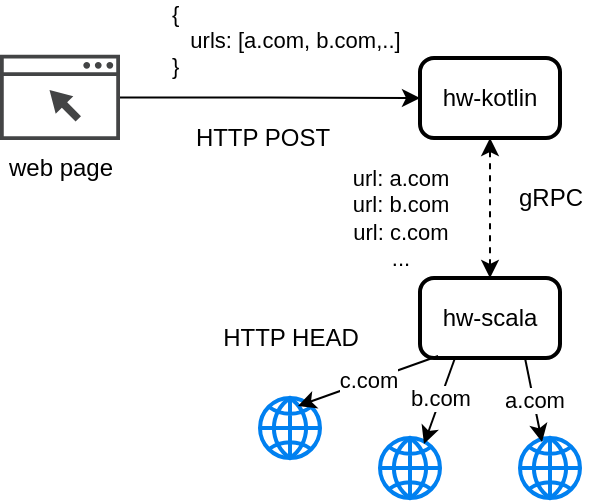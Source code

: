 <mxfile version="13.1.3" type="device"><diagram id="_g5uVRPz-xtZ7Wfm0aKv" name="Page-1"><mxGraphModel dx="946" dy="561" grid="1" gridSize="10" guides="1" tooltips="1" connect="1" arrows="1" fold="1" page="1" pageScale="1" pageWidth="827" pageHeight="1169" math="0" shadow="0"><root><mxCell id="0"/><mxCell id="1" parent="0"/><mxCell id="auPHhYlv_fk70qwOqEiR-1" value="hw-kotlin" style="rounded=1;whiteSpace=wrap;html=1;absoluteArcSize=1;arcSize=14;strokeWidth=2;" vertex="1" parent="1"><mxGeometry x="220" y="120" width="70" height="40" as="geometry"/></mxCell><mxCell id="auPHhYlv_fk70qwOqEiR-2" value="hw-scala" style="rounded=1;whiteSpace=wrap;html=1;absoluteArcSize=1;arcSize=14;strokeWidth=2;" vertex="1" parent="1"><mxGeometry x="220" y="230" width="70" height="40" as="geometry"/></mxCell><mxCell id="auPHhYlv_fk70qwOqEiR-5" value="" style="edgeStyle=orthogonalEdgeStyle;rounded=0;orthogonalLoop=1;jettySize=auto;html=1;entryX=0;entryY=0.5;entryDx=0;entryDy=0;" edge="1" parent="1" source="auPHhYlv_fk70qwOqEiR-6" target="auPHhYlv_fk70qwOqEiR-1"><mxGeometry relative="1" as="geometry"><mxPoint x="80" y="105" as="sourcePoint"/><mxPoint x="55" y="210" as="targetPoint"/></mxGeometry></mxCell><mxCell id="auPHhYlv_fk70qwOqEiR-7" value="{ &lt;br&gt;&amp;nbsp; &amp;nbsp;urls: [a.com, b.com,..]&lt;br&gt;}" style="edgeLabel;html=1;align=left;verticalAlign=middle;resizable=0;points=[];" vertex="1" connectable="0" parent="auPHhYlv_fk70qwOqEiR-5"><mxGeometry x="0.003" y="-2" relative="1" as="geometry"><mxPoint x="-50.7" y="-31" as="offset"/></mxGeometry></mxCell><mxCell id="auPHhYlv_fk70qwOqEiR-6" value="web page" style="pointerEvents=1;shadow=0;dashed=0;html=1;strokeColor=none;fillColor=#434445;aspect=fixed;labelPosition=center;verticalLabelPosition=bottom;verticalAlign=top;align=center;outlineConnect=0;shape=mxgraph.vvd.web_browser;" vertex="1" parent="1"><mxGeometry x="10" y="118.4" width="60" height="42.6" as="geometry"/></mxCell><mxCell id="auPHhYlv_fk70qwOqEiR-9" value="url: a.com&lt;br&gt;url: b.com&lt;br&gt;url: c.com&lt;br&gt;..." style="endArrow=classic;startArrow=classic;html=1;entryX=0.5;entryY=1;entryDx=0;entryDy=0;exitX=0.5;exitY=0;exitDx=0;exitDy=0;dashed=1;" edge="1" parent="1" source="auPHhYlv_fk70qwOqEiR-2" target="auPHhYlv_fk70qwOqEiR-1"><mxGeometry x="-0.143" y="45" width="50" height="50" relative="1" as="geometry"><mxPoint x="390" y="350" as="sourcePoint"/><mxPoint x="280" y="190" as="targetPoint"/><mxPoint as="offset"/></mxGeometry></mxCell><mxCell id="auPHhYlv_fk70qwOqEiR-14" value="" style="html=1;verticalLabelPosition=bottom;align=center;labelBackgroundColor=#ffffff;verticalAlign=top;strokeWidth=2;strokeColor=#0080F0;shadow=0;dashed=0;shape=mxgraph.ios7.icons.globe;" vertex="1" parent="1"><mxGeometry x="140" y="290" width="30" height="30" as="geometry"/></mxCell><mxCell id="auPHhYlv_fk70qwOqEiR-15" value="" style="html=1;verticalLabelPosition=bottom;align=center;labelBackgroundColor=#ffffff;verticalAlign=top;strokeWidth=2;strokeColor=#0080F0;shadow=0;dashed=0;shape=mxgraph.ios7.icons.globe;" vertex="1" parent="1"><mxGeometry x="200" y="310" width="30" height="30" as="geometry"/></mxCell><mxCell id="auPHhYlv_fk70qwOqEiR-16" value="" style="html=1;verticalLabelPosition=bottom;align=center;labelBackgroundColor=#ffffff;verticalAlign=top;strokeWidth=2;strokeColor=#0080F0;shadow=0;dashed=0;shape=mxgraph.ios7.icons.globe;" vertex="1" parent="1"><mxGeometry x="270" y="310" width="30" height="30" as="geometry"/></mxCell><mxCell id="auPHhYlv_fk70qwOqEiR-20" value="" style="endArrow=classic;html=1;exitX=0.25;exitY=1;exitDx=0;exitDy=0;entryX=0.733;entryY=0.1;entryDx=0;entryDy=0;entryPerimeter=0;" edge="1" parent="1" source="auPHhYlv_fk70qwOqEiR-2" target="auPHhYlv_fk70qwOqEiR-15"><mxGeometry width="50" height="50" relative="1" as="geometry"><mxPoint x="390" y="350" as="sourcePoint"/><mxPoint x="440" y="300" as="targetPoint"/></mxGeometry></mxCell><mxCell id="auPHhYlv_fk70qwOqEiR-22" value="b.com" style="edgeLabel;html=1;align=center;verticalAlign=middle;resizable=0;points=[];" vertex="1" connectable="0" parent="auPHhYlv_fk70qwOqEiR-20"><mxGeometry x="-0.086" y="-1" relative="1" as="geometry"><mxPoint as="offset"/></mxGeometry></mxCell><mxCell id="auPHhYlv_fk70qwOqEiR-21" value="a.com" style="endArrow=classic;html=1;exitX=0.75;exitY=1;exitDx=0;exitDy=0;entryX=0.367;entryY=0.067;entryDx=0;entryDy=0;entryPerimeter=0;" edge="1" parent="1" source="auPHhYlv_fk70qwOqEiR-2" target="auPHhYlv_fk70qwOqEiR-16"><mxGeometry width="50" height="50" relative="1" as="geometry"><mxPoint x="282.5" y="277" as="sourcePoint"/><mxPoint x="290" y="330" as="targetPoint"/></mxGeometry></mxCell><mxCell id="auPHhYlv_fk70qwOqEiR-23" value="c.com" style="endArrow=classic;html=1;exitX=0.129;exitY=0.975;exitDx=0;exitDy=0;entryX=0.633;entryY=0.133;entryDx=0;entryDy=0;entryPerimeter=0;exitPerimeter=0;" edge="1" parent="1" source="auPHhYlv_fk70qwOqEiR-2" target="auPHhYlv_fk70qwOqEiR-14"><mxGeometry width="50" height="50" relative="1" as="geometry"><mxPoint x="257.5" y="290" as="sourcePoint"/><mxPoint x="265" y="373" as="targetPoint"/></mxGeometry></mxCell><mxCell id="auPHhYlv_fk70qwOqEiR-24" value="HTTP POST" style="text;html=1;align=center;verticalAlign=middle;resizable=0;points=[];autosize=1;" vertex="1" parent="1"><mxGeometry x="101" y="150" width="80" height="20" as="geometry"/></mxCell><mxCell id="auPHhYlv_fk70qwOqEiR-25" value="gRPC" style="text;html=1;align=center;verticalAlign=middle;resizable=0;points=[];autosize=1;" vertex="1" parent="1"><mxGeometry x="260" y="180" width="50" height="20" as="geometry"/></mxCell><mxCell id="auPHhYlv_fk70qwOqEiR-27" value="HTTP HEAD" style="text;html=1;align=center;verticalAlign=middle;resizable=0;points=[];autosize=1;" vertex="1" parent="1"><mxGeometry x="115" y="250" width="80" height="20" as="geometry"/></mxCell></root></mxGraphModel></diagram></mxfile>